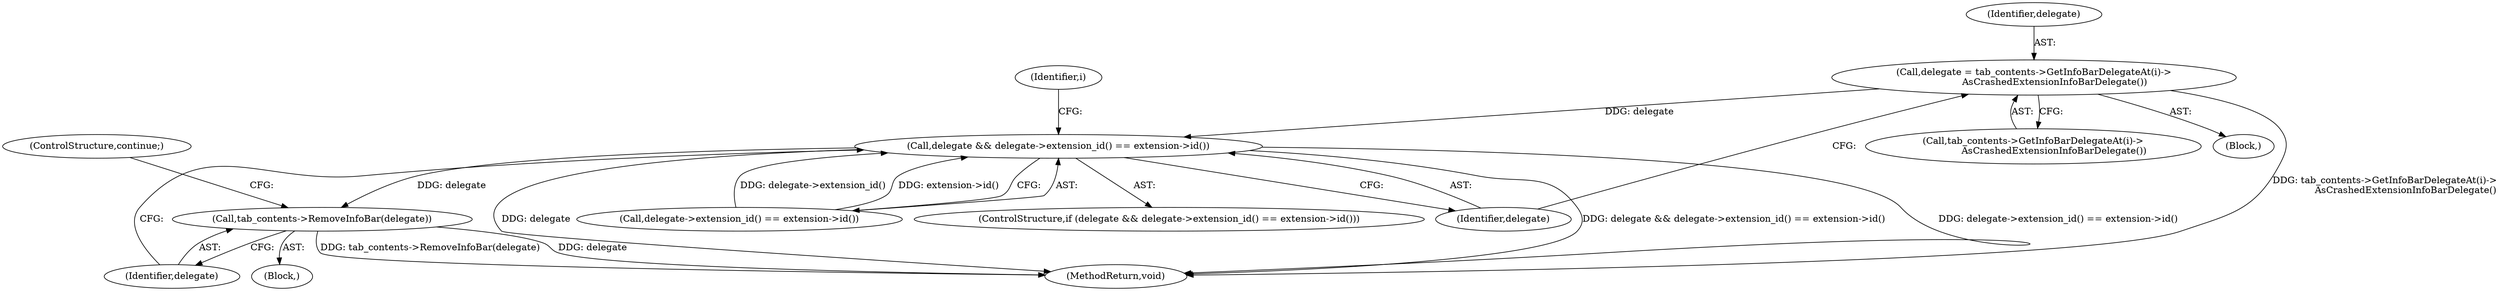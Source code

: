 digraph "0_Chrome_08f0d612f2a4039aaf6733d4e8d0a67614941378_1@pointer" {
"1000285" [label="(Call,delegate = tab_contents->GetInfoBarDelegateAt(i)->\n              AsCrashedExtensionInfoBarDelegate())"];
"1000289" [label="(Call,delegate && delegate->extension_id() == extension->id())"];
"1000295" [label="(Call,tab_contents->RemoveInfoBar(delegate))"];
"1000294" [label="(Block,)"];
"1000289" [label="(Call,delegate && delegate->extension_id() == extension->id())"];
"1000291" [label="(Call,delegate->extension_id() == extension->id())"];
"1000285" [label="(Call,delegate = tab_contents->GetInfoBarDelegateAt(i)->\n              AsCrashedExtensionInfoBarDelegate())"];
"1000297" [label="(ControlStructure,continue;)"];
"1000287" [label="(Call,tab_contents->GetInfoBarDelegateAt(i)->\n              AsCrashedExtensionInfoBarDelegate())"];
"1000410" [label="(MethodReturn,void)"];
"1000284" [label="(Block,)"];
"1000288" [label="(ControlStructure,if (delegate && delegate->extension_id() == extension->id()))"];
"1000299" [label="(Identifier,i)"];
"1000290" [label="(Identifier,delegate)"];
"1000295" [label="(Call,tab_contents->RemoveInfoBar(delegate))"];
"1000286" [label="(Identifier,delegate)"];
"1000296" [label="(Identifier,delegate)"];
"1000285" -> "1000284"  [label="AST: "];
"1000285" -> "1000287"  [label="CFG: "];
"1000286" -> "1000285"  [label="AST: "];
"1000287" -> "1000285"  [label="AST: "];
"1000290" -> "1000285"  [label="CFG: "];
"1000285" -> "1000410"  [label="DDG: tab_contents->GetInfoBarDelegateAt(i)->\n              AsCrashedExtensionInfoBarDelegate()"];
"1000285" -> "1000289"  [label="DDG: delegate"];
"1000289" -> "1000288"  [label="AST: "];
"1000289" -> "1000290"  [label="CFG: "];
"1000289" -> "1000291"  [label="CFG: "];
"1000290" -> "1000289"  [label="AST: "];
"1000291" -> "1000289"  [label="AST: "];
"1000296" -> "1000289"  [label="CFG: "];
"1000299" -> "1000289"  [label="CFG: "];
"1000289" -> "1000410"  [label="DDG: delegate->extension_id() == extension->id()"];
"1000289" -> "1000410"  [label="DDG: delegate"];
"1000289" -> "1000410"  [label="DDG: delegate && delegate->extension_id() == extension->id()"];
"1000291" -> "1000289"  [label="DDG: delegate->extension_id()"];
"1000291" -> "1000289"  [label="DDG: extension->id()"];
"1000289" -> "1000295"  [label="DDG: delegate"];
"1000295" -> "1000294"  [label="AST: "];
"1000295" -> "1000296"  [label="CFG: "];
"1000296" -> "1000295"  [label="AST: "];
"1000297" -> "1000295"  [label="CFG: "];
"1000295" -> "1000410"  [label="DDG: delegate"];
"1000295" -> "1000410"  [label="DDG: tab_contents->RemoveInfoBar(delegate)"];
}

